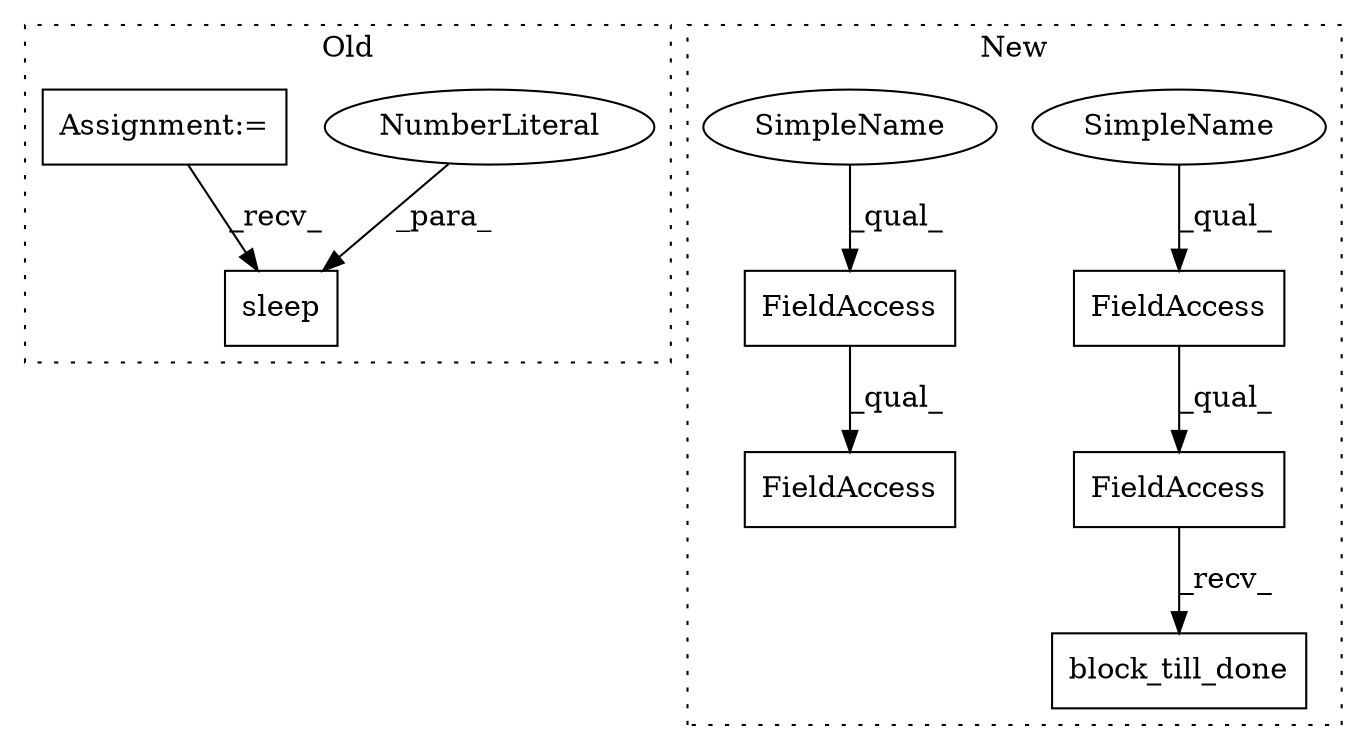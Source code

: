 digraph G {
subgraph cluster0 {
1 [label="sleep" a="32" s="15476,15483" l="6,1" shape="box"];
3 [label="NumberLiteral" a="34" s="15482" l="1" shape="ellipse"];
6 [label="Assignment:=" a="7" s="15392" l="4" shape="box"];
label = "Old";
style="dotted";
}
subgraph cluster1 {
2 [label="block_till_done" a="32" s="18751" l="17" shape="box"];
4 [label="FieldAccess" a="22" s="18734" l="16" shape="box"];
5 [label="FieldAccess" a="22" s="18734" l="10" shape="box"];
7 [label="FieldAccess" a="22" s="18774" l="9" shape="box"];
8 [label="FieldAccess" a="22" s="18774" l="15" shape="box"];
9 [label="SimpleName" a="42" s="18734" l="4" shape="ellipse"];
10 [label="SimpleName" a="42" s="18774" l="4" shape="ellipse"];
label = "New";
style="dotted";
}
3 -> 1 [label="_para_"];
4 -> 2 [label="_recv_"];
5 -> 4 [label="_qual_"];
6 -> 1 [label="_recv_"];
7 -> 8 [label="_qual_"];
9 -> 5 [label="_qual_"];
10 -> 7 [label="_qual_"];
}